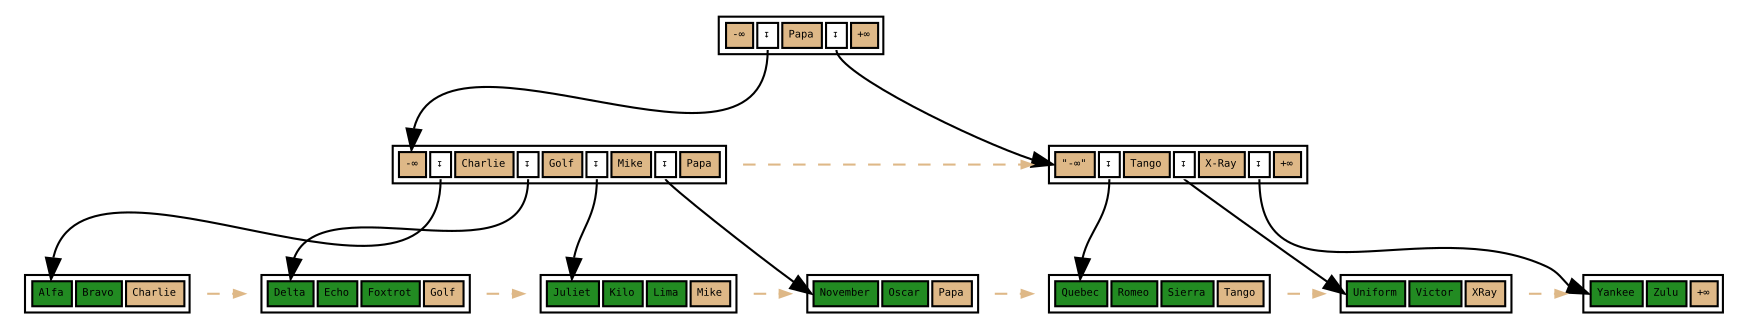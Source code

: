 // Example B-Tree graph
//
// Breadth-first order
//
// Start from root, go left to right
//
// Workflow:
//
// $ dot -T svg btree.dot -o btree.svg;

digraph nbtree {
graph [fontname = "monospace"];
node [shape = none,height=.1,fontname = "monospace",fontsize=5];
// Level 2 (Root internal level)
rootnode[ label=<<table>
                    <tr>
                        <td bgcolor='burlywood' port="f0">-&infin;</td>
                        <td bgcolor='#FFFFFF' port="f1">&#8615;</td>
                        <td bgcolor='burlywood' port="f2">Papa</td>
                        <td bgcolor='#FFFFFF' port="f3">&#8615;</td>
                        <td bgcolor='burlywood' port="hk">+&infin;</td>
                    </tr>
                </table>
               >
        ];
// Downlink arrows to children:
"rootnode":f1 -> "leftinternal":f0
"rootnode":f3 -> "rightinternal":f0
// sibling pointer:
// (None)


// Level 1 (Internal level)
// Downlinks + highkey:
leftinternal[ label=<<table>
                    <tr>
                        <td bgcolor='burlywood' port="f0">-&infin;</td>
                        <td bgcolor='#FFFFFF' port="f1">&#8615;</td>
                        <td bgcolor='burlywood' port="f2">Charlie</td>
                        <td bgcolor='#FFFFFF' port="f3">&#8615;</td>
                        <td bgcolor='burlywood' port="f4">Golf</td>
                        <td bgcolor='#FFFFFF' port="f5">&#8615;</td>
                        <td bgcolor='burlywood' port="f6">Mike</td>
                        <td bgcolor='#FFFFFF' port="f7">&#8615;</td>
                        <td bgcolor='burlywood' port="hk">Papa</td>
                    </tr>
                </table>
               >
        ];
// Downlink arrows to children:
"leftinternal":f1 -> "leafnode_1":f0
"leftinternal":f3 -> "leafnode_2":f0
"leftinternal":f5 -> "leafnode_3":f0
"leftinternal":f7 -> "leafnode_4":f0
// sibling pointer:
"leftinternal" -> "rightinternal"[constraint=false,color=burlywood,style=dashed,arrowsize=0.5]
// Downlinks + highkey:
rightinternal[ label=<<table>
                    <tr>
                        <td bgcolor='burlywood' port="f0">&quot;-&infin;&quot;</td>
                        <td bgcolor='#FFFFFF' port="f1">&#8615;</td>
                        <td bgcolor='burlywood' port="f2">Tango</td>
                        <td bgcolor='#FFFFFF' port="f3">&#8615;</td>
                        <td bgcolor='burlywood' port="f4">X-Ray</td>
                        <td bgcolor='#FFFFFF' port="f5">&#8615;</td>
                        <td bgcolor='burlywood' port="hk">+&infin;</td>
                    </tr>
                </table>
               >
        ];
// Downlink arrows to children:
"rightinternal":f1 -> "leafnode_5":f0
"rightinternal":f3 -> "leafnode_6":f0
"rightinternal":f5 -> "leafnode_7":f0
// sibling pointer:
// (None)


// Level 0 (leaf level)
leafnode_1[ label=<<table>
                    <tr>
                        <td bgcolor='forestgreen' port="f0">Alfa</td>
                        <td bgcolor='forestgreen' port="f1">Bravo</td>
                        <td bgcolor='burlywood' port="hk">Charlie</td>
                    </tr>
                </table>
               >
        ];
// sibling pointer:
"leafnode_1" -> "leafnode_2"[constraint=false,color=burlywood,style=dashed,arrowsize=0.5]
leafnode_2[ label=<<table>
                    <tr>
                        <td bgcolor='forestgreen' port="f0">Delta</td>
                        <td bgcolor='forestgreen' port="f1">Echo</td>
                        <td bgcolor='forestgreen' port="f2">Foxtrot</td>
                        <td bgcolor='burlywood' port="hk">Golf</td>
                    </tr>
                </table>
               >
        ];
// sibling pointer:
"leafnode_2" -> "leafnode_3"[constraint=false,color=burlywood,style=dashed,arrowsize=0.5]
leafnode_3[ label=<<table>
                    <tr>
                        <td bgcolor='forestgreen' port="f0">Juliet</td>
                        <td bgcolor='forestgreen' port="f1">Kilo</td>
                        <td bgcolor='forestgreen' port="f2">Lima</td>
                        <td bgcolor='burlywood' port="hk">Mike</td>
                    </tr>
                </table>
               >
        ];
// sibling pointer:
"leafnode_3" -> "leafnode_4"[constraint=false,color=burlywood,style=dashed,arrowsize=0.5]
leafnode_4[ label=<<table>
                    <tr>
                        <td bgcolor='forestgreen' port="f0">November</td>
                        <td bgcolor='forestgreen' port="f1">Oscar</td>
                        <td bgcolor='burlywood' port="hk">Papa</td>
                    </tr>
                </table>
               >
        ];
// sibling pointer:
"leafnode_4" -> "leafnode_5"[constraint=false,color=burlywood,style=dashed,arrowsize=0.5]
leafnode_5[ label=<<table>
                    <tr>
                        <td bgcolor='forestgreen' port="f0">Quebec</td>
                        <td bgcolor='forestgreen' port="f1">Romeo</td>
                        <td bgcolor='forestgreen' port="f2">Sierra</td>
                        <td bgcolor='burlywood' port="hk">Tango</td>
                    </tr>
                </table>
               >
        ];
// sibling pointer:
"leafnode_5" -> "leafnode_6"[constraint=false,color=burlywood,style=dashed,arrowsize=0.5]
leafnode_6[ label=<<table>
                    <tr>
                        <td bgcolor='forestgreen' port="f0">Uniform</td>
                        <td bgcolor='forestgreen' port="f1">Victor</td>
                        <td bgcolor='burlywood' port="hk">XRay</td>
                    </tr>
                </table>
               >
        ];
// sibling pointer:
"leafnode_6" -> "leafnode_7"[constraint=false,color=burlywood,style=dashed,arrowsize=0.5]
leafnode_7[ label=<<table>
                    <tr>
                        <td bgcolor='forestgreen' port="f0">Yankee</td>
                        <td bgcolor='forestgreen' port="f1">Zulu</td>
                        <td bgcolor='burlywood' port="hk">+&infin;</td>
                    </tr>
                </table>
               >
        ];
// sibling pointer:
// (None)

// Force alignment from root to internal to leaf levels:
edge[style=invis];
"rootnode":f2 -> "leftinternal":hk
"rootnode":hk -> "leafnode_4":hk
}
